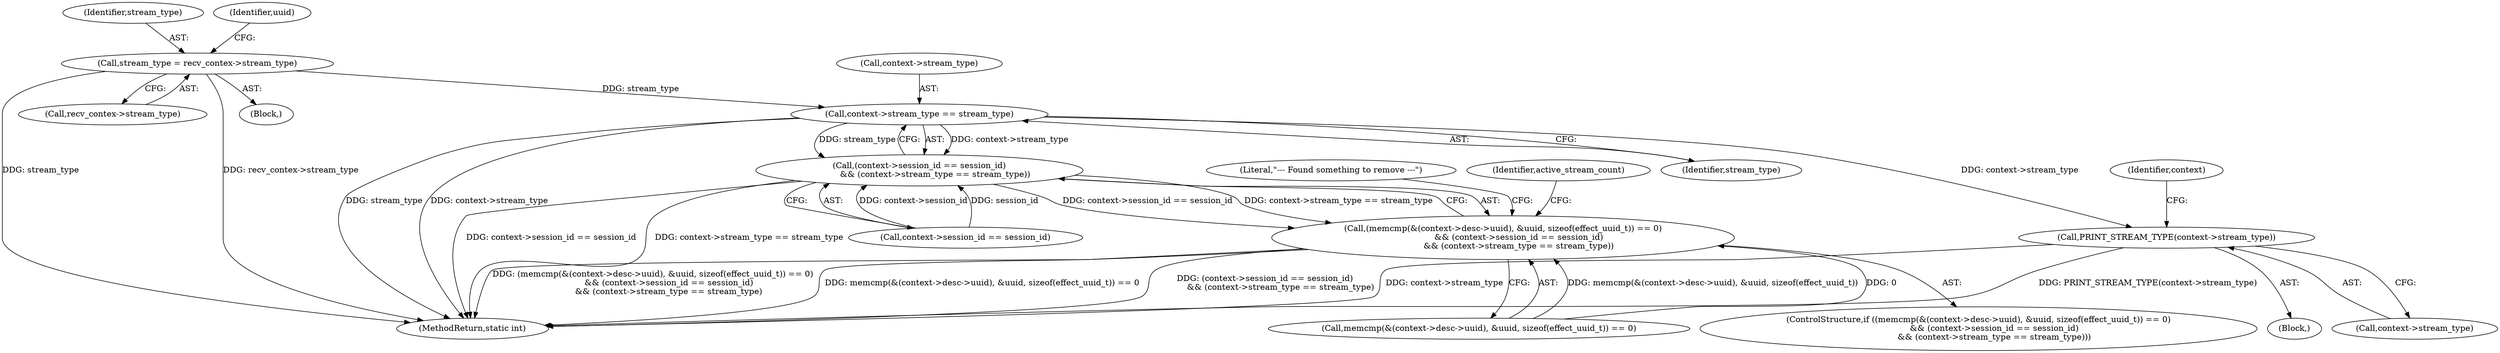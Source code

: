 digraph "0_Android_ebbb82365172337c6c250c6cac4e326970a9e351@pointer" {
"1000184" [label="(Call,context->stream_type == stream_type)"];
"1000150" [label="(Call,stream_type = recv_contex->stream_type)"];
"1000178" [label="(Call,(context->session_id == session_id)\n            && (context->stream_type == stream_type))"];
"1000164" [label="(Call,(memcmp(&(context->desc->uuid), &uuid, sizeof(effect_uuid_t)) == 0)\n            && (context->session_id == session_id)\n            && (context->stream_type == stream_type))"];
"1000194" [label="(Call,PRINT_STREAM_TYPE(context->stream_type))"];
"1000150" [label="(Call,stream_type = recv_contex->stream_type)"];
"1000165" [label="(Call,memcmp(&(context->desc->uuid), &uuid, sizeof(effect_uuid_t)) == 0)"];
"1000152" [label="(Call,recv_contex->stream_type)"];
"1000254" [label="(MethodReturn,static int)"];
"1000189" [label="(Block,)"];
"1000102" [label="(Block,)"];
"1000178" [label="(Call,(context->session_id == session_id)\n            && (context->stream_type == stream_type))"];
"1000151" [label="(Identifier,stream_type)"];
"1000191" [label="(Literal,\"--- Found something to remove ---\")"];
"1000194" [label="(Call,PRINT_STREAM_TYPE(context->stream_type))"];
"1000188" [label="(Identifier,stream_type)"];
"1000216" [label="(Identifier,active_stream_count)"];
"1000195" [label="(Call,context->stream_type)"];
"1000201" [label="(Identifier,context)"];
"1000156" [label="(Identifier,uuid)"];
"1000184" [label="(Call,context->stream_type == stream_type)"];
"1000185" [label="(Call,context->stream_type)"];
"1000179" [label="(Call,context->session_id == session_id)"];
"1000164" [label="(Call,(memcmp(&(context->desc->uuid), &uuid, sizeof(effect_uuid_t)) == 0)\n            && (context->session_id == session_id)\n            && (context->stream_type == stream_type))"];
"1000163" [label="(ControlStructure,if ((memcmp(&(context->desc->uuid), &uuid, sizeof(effect_uuid_t)) == 0)\n            && (context->session_id == session_id)\n            && (context->stream_type == stream_type)))"];
"1000184" -> "1000178"  [label="AST: "];
"1000184" -> "1000188"  [label="CFG: "];
"1000185" -> "1000184"  [label="AST: "];
"1000188" -> "1000184"  [label="AST: "];
"1000178" -> "1000184"  [label="CFG: "];
"1000184" -> "1000254"  [label="DDG: context->stream_type"];
"1000184" -> "1000254"  [label="DDG: stream_type"];
"1000184" -> "1000178"  [label="DDG: context->stream_type"];
"1000184" -> "1000178"  [label="DDG: stream_type"];
"1000150" -> "1000184"  [label="DDG: stream_type"];
"1000184" -> "1000194"  [label="DDG: context->stream_type"];
"1000150" -> "1000102"  [label="AST: "];
"1000150" -> "1000152"  [label="CFG: "];
"1000151" -> "1000150"  [label="AST: "];
"1000152" -> "1000150"  [label="AST: "];
"1000156" -> "1000150"  [label="CFG: "];
"1000150" -> "1000254"  [label="DDG: stream_type"];
"1000150" -> "1000254"  [label="DDG: recv_contex->stream_type"];
"1000178" -> "1000164"  [label="AST: "];
"1000178" -> "1000179"  [label="CFG: "];
"1000179" -> "1000178"  [label="AST: "];
"1000164" -> "1000178"  [label="CFG: "];
"1000178" -> "1000254"  [label="DDG: context->session_id == session_id"];
"1000178" -> "1000254"  [label="DDG: context->stream_type == stream_type"];
"1000178" -> "1000164"  [label="DDG: context->session_id == session_id"];
"1000178" -> "1000164"  [label="DDG: context->stream_type == stream_type"];
"1000179" -> "1000178"  [label="DDG: context->session_id"];
"1000179" -> "1000178"  [label="DDG: session_id"];
"1000164" -> "1000163"  [label="AST: "];
"1000164" -> "1000165"  [label="CFG: "];
"1000165" -> "1000164"  [label="AST: "];
"1000191" -> "1000164"  [label="CFG: "];
"1000216" -> "1000164"  [label="CFG: "];
"1000164" -> "1000254"  [label="DDG: (context->session_id == session_id)\n            && (context->stream_type == stream_type)"];
"1000164" -> "1000254"  [label="DDG: (memcmp(&(context->desc->uuid), &uuid, sizeof(effect_uuid_t)) == 0)\n            && (context->session_id == session_id)\n            && (context->stream_type == stream_type)"];
"1000164" -> "1000254"  [label="DDG: memcmp(&(context->desc->uuid), &uuid, sizeof(effect_uuid_t)) == 0"];
"1000165" -> "1000164"  [label="DDG: memcmp(&(context->desc->uuid), &uuid, sizeof(effect_uuid_t))"];
"1000165" -> "1000164"  [label="DDG: 0"];
"1000194" -> "1000189"  [label="AST: "];
"1000194" -> "1000195"  [label="CFG: "];
"1000195" -> "1000194"  [label="AST: "];
"1000201" -> "1000194"  [label="CFG: "];
"1000194" -> "1000254"  [label="DDG: PRINT_STREAM_TYPE(context->stream_type)"];
"1000194" -> "1000254"  [label="DDG: context->stream_type"];
}
